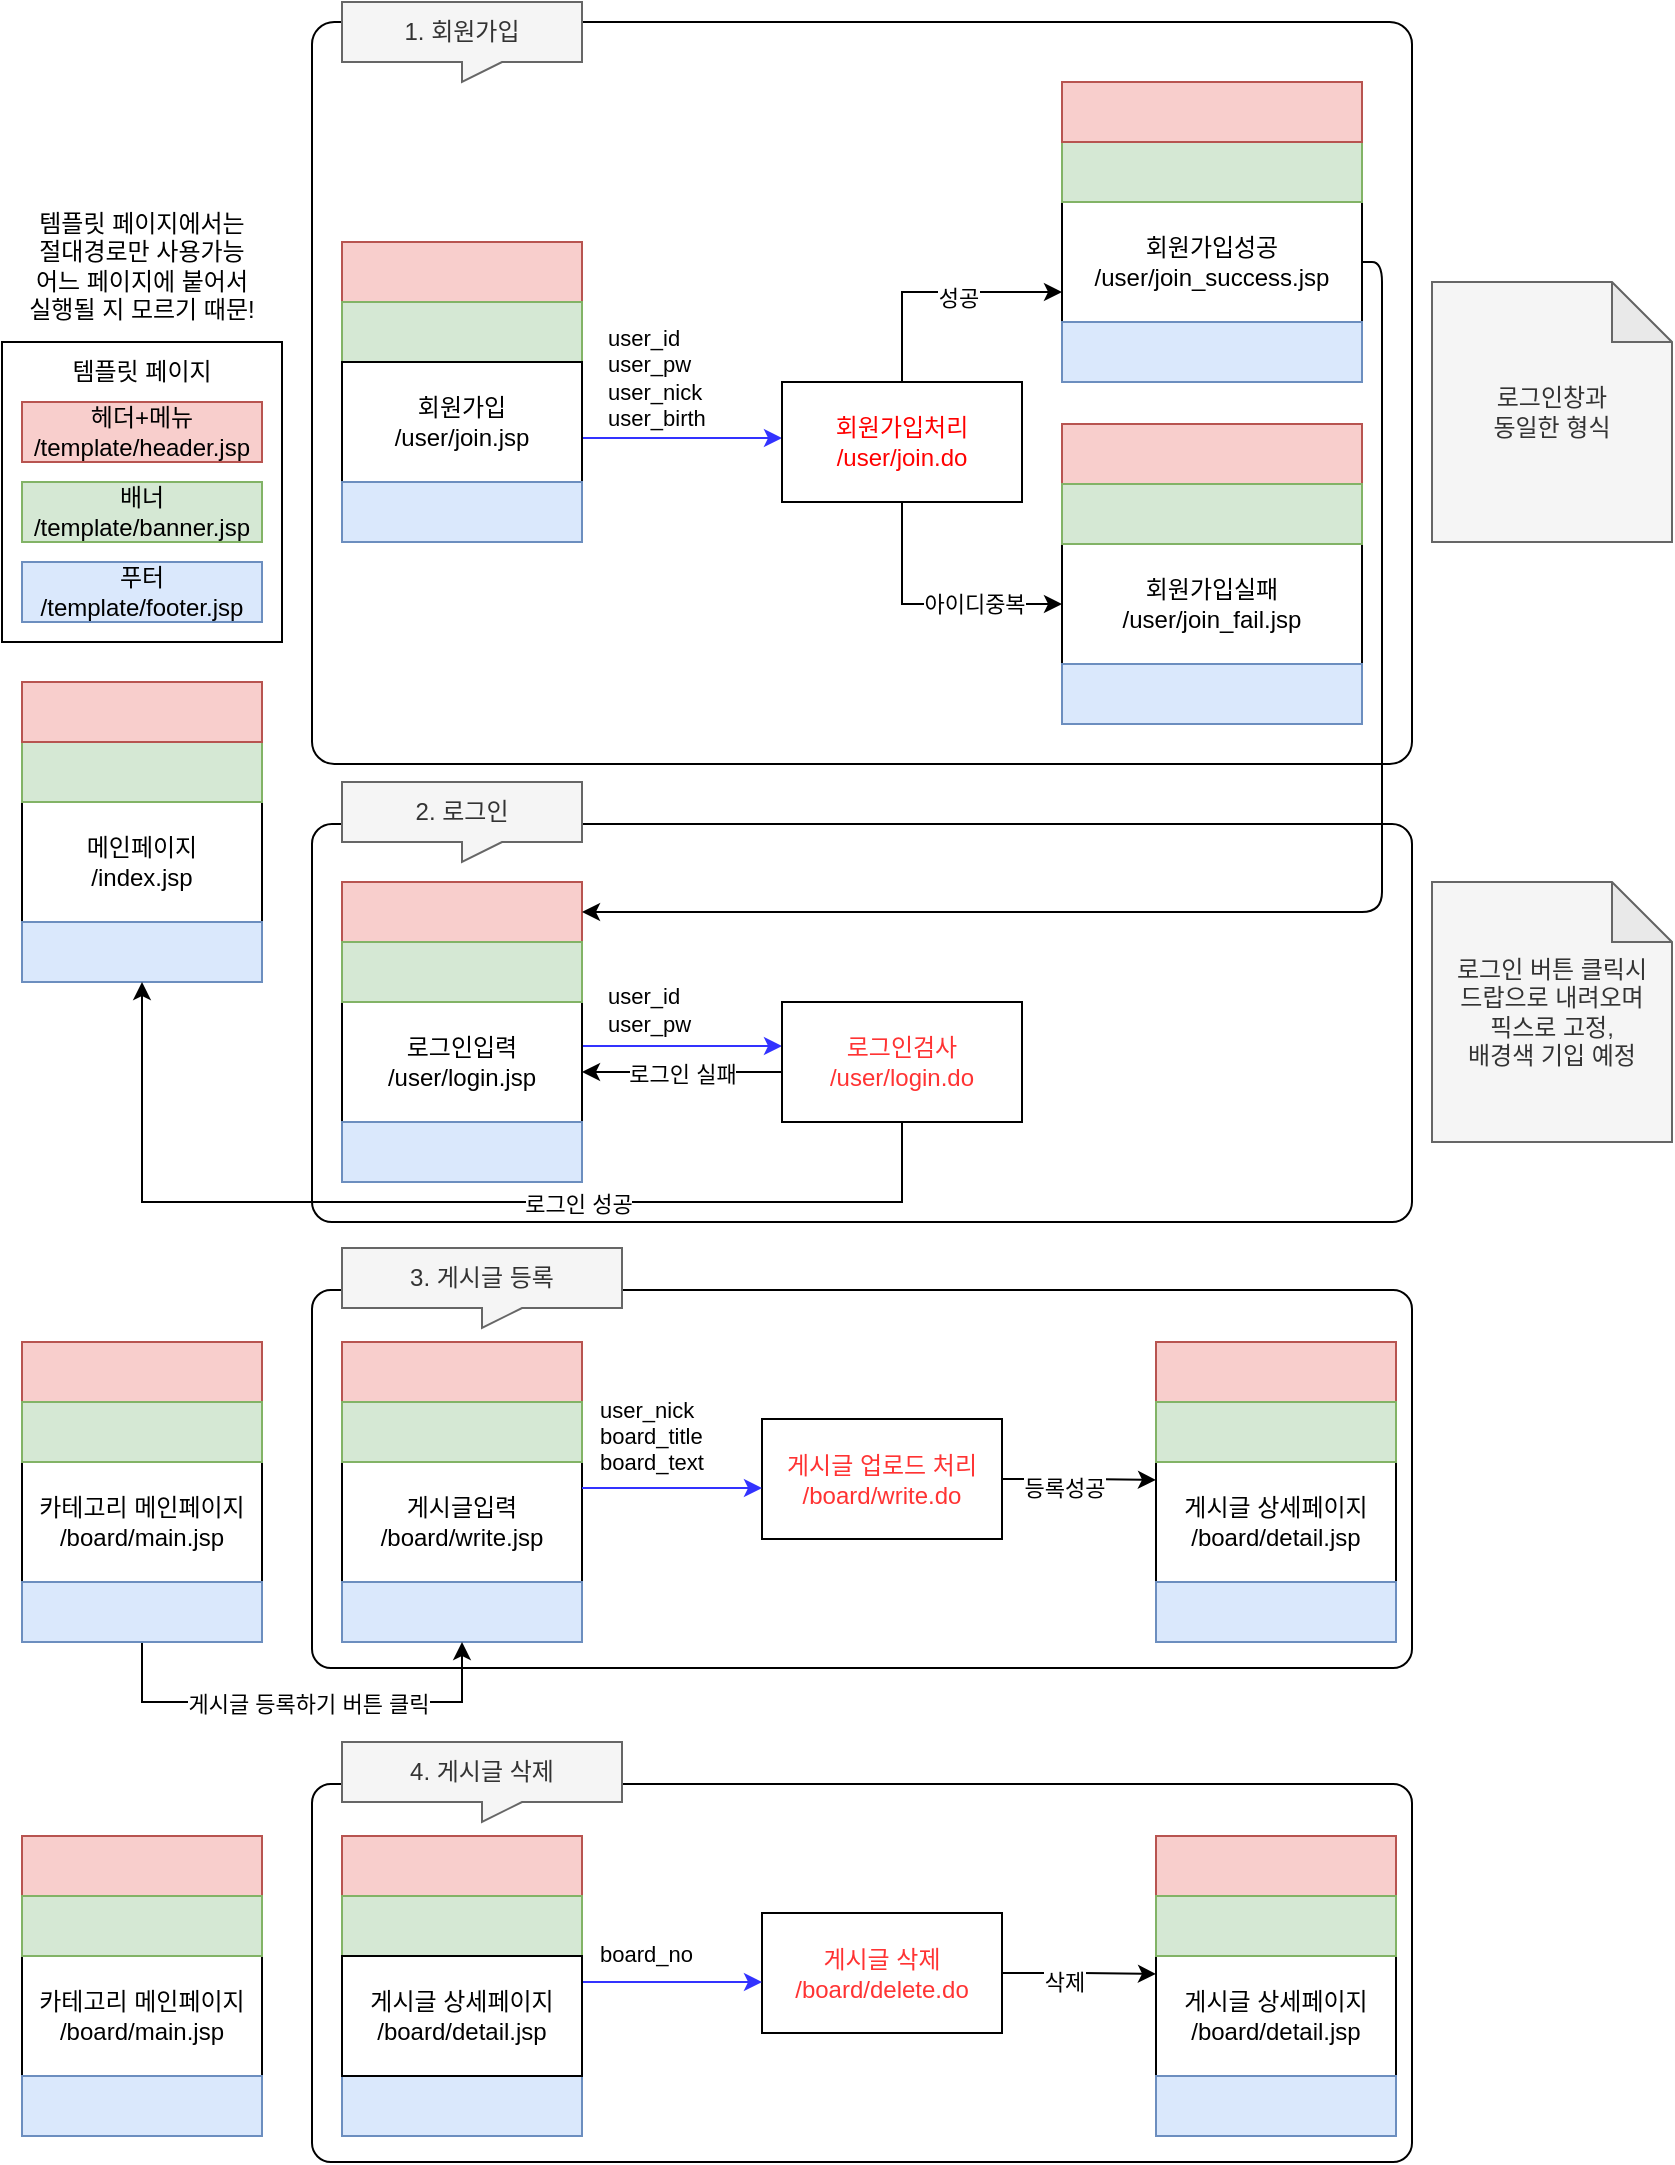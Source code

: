 <mxfile version="14.1.8" type="github">
  <diagram id="ZsBfRqcbH99QROAvJv4S" name="Page-1">
    <mxGraphModel dx="851" dy="723" grid="1" gridSize="10" guides="1" tooltips="1" connect="1" arrows="1" fold="1" page="1" pageScale="1" pageWidth="1169" pageHeight="1654" math="0" shadow="0">
      <root>
        <mxCell id="0" />
        <mxCell id="1" parent="0" />
        <mxCell id="gZ8JV7jaEIuzKvq_sZsB-1" value="" style="rounded=0;whiteSpace=wrap;html=1;" vertex="1" parent="1">
          <mxGeometry x="100" y="190" width="140" height="150" as="geometry" />
        </mxCell>
        <mxCell id="gZ8JV7jaEIuzKvq_sZsB-2" value="헤더+메뉴&lt;br&gt;/template/header.jsp" style="rounded=0;whiteSpace=wrap;html=1;fillColor=#f8cecc;strokeColor=#b85450;" vertex="1" parent="1">
          <mxGeometry x="110" y="220" width="120" height="30" as="geometry" />
        </mxCell>
        <mxCell id="gZ8JV7jaEIuzKvq_sZsB-3" value="배너&lt;br&gt;/template/banner.jsp" style="rounded=0;whiteSpace=wrap;html=1;fillColor=#d5e8d4;strokeColor=#82b366;" vertex="1" parent="1">
          <mxGeometry x="110" y="260" width="120" height="30" as="geometry" />
        </mxCell>
        <mxCell id="gZ8JV7jaEIuzKvq_sZsB-4" value="푸터&lt;br&gt;/template/footer.jsp" style="rounded=0;whiteSpace=wrap;html=1;fillColor=#dae8fc;strokeColor=#6c8ebf;" vertex="1" parent="1">
          <mxGeometry x="110" y="300" width="120" height="30" as="geometry" />
        </mxCell>
        <mxCell id="gZ8JV7jaEIuzKvq_sZsB-5" value="템플릿 페이지" style="text;html=1;strokeColor=none;fillColor=none;align=center;verticalAlign=middle;whiteSpace=wrap;rounded=0;" vertex="1" parent="1">
          <mxGeometry x="130" y="195" width="80" height="20" as="geometry" />
        </mxCell>
        <mxCell id="gZ8JV7jaEIuzKvq_sZsB-6" value="템플릿 페이지에서는 &lt;br&gt;절대경로만 사용가능&lt;br&gt;어느 페이지에 붙어서&lt;br&gt;실행될 지 모르기 때문!" style="text;html=1;strokeColor=none;fillColor=none;align=center;verticalAlign=middle;whiteSpace=wrap;rounded=0;" vertex="1" parent="1">
          <mxGeometry x="100" y="120" width="140" height="64" as="geometry" />
        </mxCell>
        <mxCell id="gZ8JV7jaEIuzKvq_sZsB-26" value="" style="rounded=1;whiteSpace=wrap;html=1;strokeColor=#000000;fontColor=#000000;align=left;arcSize=5;" vertex="1" parent="1">
          <mxGeometry x="255" y="431" width="550" height="199" as="geometry" />
        </mxCell>
        <mxCell id="gZ8JV7jaEIuzKvq_sZsB-27" value="" style="rounded=1;whiteSpace=wrap;html=1;fontColor=#000000;align=left;arcSize=3;" vertex="1" parent="1">
          <mxGeometry x="255" y="30" width="550" height="371" as="geometry" />
        </mxCell>
        <mxCell id="gZ8JV7jaEIuzKvq_sZsB-29" value="메인페이지&lt;br&gt;/index.jsp" style="rounded=0;whiteSpace=wrap;html=1;" vertex="1" parent="1">
          <mxGeometry x="110" y="420" width="120" height="60" as="geometry" />
        </mxCell>
        <mxCell id="gZ8JV7jaEIuzKvq_sZsB-30" value="" style="edgeStyle=orthogonalEdgeStyle;rounded=0;orthogonalLoop=1;jettySize=auto;html=1;strokeColor=#3333FF;" edge="1" parent="1">
          <mxGeometry relative="1" as="geometry">
            <mxPoint x="390" y="238" as="sourcePoint" />
            <mxPoint x="490" y="238" as="targetPoint" />
          </mxGeometry>
        </mxCell>
        <mxCell id="gZ8JV7jaEIuzKvq_sZsB-31" value="user_id&lt;br&gt;user_pw&lt;br&gt;user_nick&lt;br&gt;user_birth" style="edgeLabel;html=1;align=left;verticalAlign=middle;resizable=0;points=[];" vertex="1" connectable="0" parent="gZ8JV7jaEIuzKvq_sZsB-30">
          <mxGeometry x="0.345" y="-1" relative="1" as="geometry">
            <mxPoint x="-56.9" y="-31" as="offset" />
          </mxGeometry>
        </mxCell>
        <mxCell id="gZ8JV7jaEIuzKvq_sZsB-33" value="" style="rounded=0;whiteSpace=wrap;html=1;fillColor=#d5e8d4;strokeColor=#82b366;" vertex="1" parent="1">
          <mxGeometry x="110" y="390" width="120" height="30" as="geometry" />
        </mxCell>
        <mxCell id="gZ8JV7jaEIuzKvq_sZsB-35" value="" style="rounded=0;whiteSpace=wrap;html=1;fillColor=#dae8fc;strokeColor=#6c8ebf;" vertex="1" parent="1">
          <mxGeometry x="110" y="480" width="120" height="30" as="geometry" />
        </mxCell>
        <mxCell id="gZ8JV7jaEIuzKvq_sZsB-40" value="" style="edgeStyle=orthogonalEdgeStyle;rounded=0;orthogonalLoop=1;jettySize=auto;html=1;fontColor=#000000;exitX=0.5;exitY=1;exitDx=0;exitDy=0;entryX=0;entryY=0.5;entryDx=0;entryDy=0;" edge="1" parent="1" source="gZ8JV7jaEIuzKvq_sZsB-42" target="gZ8JV7jaEIuzKvq_sZsB-47">
          <mxGeometry relative="1" as="geometry">
            <Array as="points">
              <mxPoint x="550" y="321" />
            </Array>
          </mxGeometry>
        </mxCell>
        <mxCell id="gZ8JV7jaEIuzKvq_sZsB-41" value="아이디중복" style="edgeLabel;html=1;align=center;verticalAlign=middle;resizable=0;points=[];fontColor=#000000;" vertex="1" connectable="0" parent="gZ8JV7jaEIuzKvq_sZsB-40">
          <mxGeometry x="0.397" relative="1" as="geometry">
            <mxPoint x="-4.45" as="offset" />
          </mxGeometry>
        </mxCell>
        <mxCell id="gZ8JV7jaEIuzKvq_sZsB-65" style="edgeStyle=orthogonalEdgeStyle;rounded=0;orthogonalLoop=1;jettySize=auto;html=1;exitX=0.5;exitY=0;exitDx=0;exitDy=0;entryX=0;entryY=0.75;entryDx=0;entryDy=0;" edge="1" parent="1" source="gZ8JV7jaEIuzKvq_sZsB-42" target="gZ8JV7jaEIuzKvq_sZsB-44">
          <mxGeometry relative="1" as="geometry" />
        </mxCell>
        <mxCell id="gZ8JV7jaEIuzKvq_sZsB-66" value="성공" style="edgeLabel;html=1;align=center;verticalAlign=middle;resizable=0;points=[];" vertex="1" connectable="0" parent="gZ8JV7jaEIuzKvq_sZsB-65">
          <mxGeometry x="0.168" y="-3" relative="1" as="geometry">
            <mxPoint as="offset" />
          </mxGeometry>
        </mxCell>
        <mxCell id="gZ8JV7jaEIuzKvq_sZsB-42" value="회원가입처리&lt;br&gt;/user/join.do" style="rounded=0;whiteSpace=wrap;html=1;fontColor=#FF0000;" vertex="1" parent="1">
          <mxGeometry x="490" y="210" width="120" height="60" as="geometry" />
        </mxCell>
        <mxCell id="gZ8JV7jaEIuzKvq_sZsB-44" value="회원가입성공&lt;br&gt;/user/join_success.jsp" style="rounded=0;whiteSpace=wrap;html=1;" vertex="1" parent="1">
          <mxGeometry x="630" y="120" width="150" height="60" as="geometry" />
        </mxCell>
        <mxCell id="gZ8JV7jaEIuzKvq_sZsB-45" value="" style="rounded=0;whiteSpace=wrap;html=1;fillColor=#d5e8d4;strokeColor=#82b366;" vertex="1" parent="1">
          <mxGeometry x="630" y="90" width="150" height="30" as="geometry" />
        </mxCell>
        <mxCell id="gZ8JV7jaEIuzKvq_sZsB-46" value="" style="rounded=0;whiteSpace=wrap;html=1;fillColor=#dae8fc;strokeColor=#6c8ebf;" vertex="1" parent="1">
          <mxGeometry x="630" y="180" width="150" height="30" as="geometry" />
        </mxCell>
        <mxCell id="gZ8JV7jaEIuzKvq_sZsB-47" value="회원가입실패&lt;br&gt;/user/join_fail.jsp" style="rounded=0;whiteSpace=wrap;html=1;" vertex="1" parent="1">
          <mxGeometry x="630" y="291" width="150" height="60" as="geometry" />
        </mxCell>
        <mxCell id="gZ8JV7jaEIuzKvq_sZsB-48" value="" style="rounded=0;whiteSpace=wrap;html=1;fillColor=#f8cecc;strokeColor=#b85450;" vertex="1" parent="1">
          <mxGeometry x="630" y="231" width="150" height="30" as="geometry" />
        </mxCell>
        <mxCell id="gZ8JV7jaEIuzKvq_sZsB-49" value="" style="rounded=0;whiteSpace=wrap;html=1;fillColor=#dae8fc;strokeColor=#6c8ebf;" vertex="1" parent="1">
          <mxGeometry x="630" y="351" width="150" height="30" as="geometry" />
        </mxCell>
        <mxCell id="gZ8JV7jaEIuzKvq_sZsB-52" value="" style="rounded=0;whiteSpace=wrap;html=1;fillColor=#f8cecc;strokeColor=#b85450;" vertex="1" parent="1">
          <mxGeometry x="270" y="460" width="120" height="30" as="geometry" />
        </mxCell>
        <mxCell id="gZ8JV7jaEIuzKvq_sZsB-53" value="" style="edgeStyle=orthogonalEdgeStyle;rounded=0;orthogonalLoop=1;jettySize=auto;html=1;strokeColor=#3333FF;" edge="1" parent="1">
          <mxGeometry relative="1" as="geometry">
            <mxPoint x="390" y="542" as="sourcePoint" />
            <mxPoint x="490" y="542" as="targetPoint" />
            <Array as="points">
              <mxPoint x="450" y="542" />
              <mxPoint x="450" y="542" />
            </Array>
          </mxGeometry>
        </mxCell>
        <mxCell id="gZ8JV7jaEIuzKvq_sZsB-54" value="user_id&lt;br&gt;user_pw" style="edgeLabel;html=1;align=left;verticalAlign=middle;resizable=0;points=[];" vertex="1" connectable="0" parent="gZ8JV7jaEIuzKvq_sZsB-53">
          <mxGeometry x="-0.193" y="-1" relative="1" as="geometry">
            <mxPoint x="-30" y="-19" as="offset" />
          </mxGeometry>
        </mxCell>
        <mxCell id="gZ8JV7jaEIuzKvq_sZsB-55" value="로그인입력&lt;br&gt;/user/login.jsp" style="rounded=0;whiteSpace=wrap;html=1;" vertex="1" parent="1">
          <mxGeometry x="270" y="520" width="120" height="60" as="geometry" />
        </mxCell>
        <mxCell id="gZ8JV7jaEIuzKvq_sZsB-56" value="" style="rounded=0;whiteSpace=wrap;html=1;fillColor=#dae8fc;strokeColor=#6c8ebf;" vertex="1" parent="1">
          <mxGeometry x="270" y="580" width="120" height="30" as="geometry" />
        </mxCell>
        <mxCell id="gZ8JV7jaEIuzKvq_sZsB-57" value="" style="edgeStyle=orthogonalEdgeStyle;rounded=0;orthogonalLoop=1;jettySize=auto;html=1;fontColor=#000000;entryX=0.5;entryY=1;entryDx=0;entryDy=0;exitX=0.5;exitY=1;exitDx=0;exitDy=0;" edge="1" parent="1" source="gZ8JV7jaEIuzKvq_sZsB-60" target="gZ8JV7jaEIuzKvq_sZsB-35">
          <mxGeometry relative="1" as="geometry">
            <Array as="points">
              <mxPoint x="550" y="620" />
              <mxPoint x="170" y="620" />
            </Array>
          </mxGeometry>
        </mxCell>
        <mxCell id="gZ8JV7jaEIuzKvq_sZsB-58" value="로그인 성공" style="edgeLabel;html=1;align=center;verticalAlign=middle;resizable=0;points=[];fontColor=#000000;" vertex="1" connectable="0" parent="gZ8JV7jaEIuzKvq_sZsB-57">
          <mxGeometry x="-0.236" y="1" relative="1" as="geometry">
            <mxPoint as="offset" />
          </mxGeometry>
        </mxCell>
        <mxCell id="gZ8JV7jaEIuzKvq_sZsB-81" style="edgeStyle=orthogonalEdgeStyle;rounded=0;orthogonalLoop=1;jettySize=auto;html=1;exitX=0;exitY=0.5;exitDx=0;exitDy=0;entryX=1;entryY=0.5;entryDx=0;entryDy=0;" edge="1" parent="1">
          <mxGeometry relative="1" as="geometry">
            <mxPoint x="490" y="555" as="sourcePoint" />
            <mxPoint x="390" y="555" as="targetPoint" />
          </mxGeometry>
        </mxCell>
        <mxCell id="gZ8JV7jaEIuzKvq_sZsB-82" value="로그인 실패" style="edgeLabel;html=1;align=center;verticalAlign=middle;resizable=0;points=[];" vertex="1" connectable="0" parent="gZ8JV7jaEIuzKvq_sZsB-81">
          <mxGeometry x="-0.28" y="2" relative="1" as="geometry">
            <mxPoint x="-14" y="-1" as="offset" />
          </mxGeometry>
        </mxCell>
        <mxCell id="gZ8JV7jaEIuzKvq_sZsB-60" value="로그인검사&lt;br&gt;/user/login.do" style="rounded=0;whiteSpace=wrap;html=1;fontColor=#FF3333;" vertex="1" parent="1">
          <mxGeometry x="490" y="520" width="120" height="60" as="geometry" />
        </mxCell>
        <mxCell id="gZ8JV7jaEIuzKvq_sZsB-61" value="" style="rounded=0;whiteSpace=wrap;html=1;fillColor=#f8cecc;strokeColor=#b85450;" vertex="1" parent="1">
          <mxGeometry x="630" y="60" width="150" height="30" as="geometry" />
        </mxCell>
        <mxCell id="gZ8JV7jaEIuzKvq_sZsB-62" value="" style="rounded=0;whiteSpace=wrap;html=1;fillColor=#d5e8d4;strokeColor=#82b366;" vertex="1" parent="1">
          <mxGeometry x="630" y="261" width="150" height="30" as="geometry" />
        </mxCell>
        <mxCell id="gZ8JV7jaEIuzKvq_sZsB-63" value="" style="rounded=0;whiteSpace=wrap;html=1;fillColor=#f8cecc;strokeColor=#b85450;" vertex="1" parent="1">
          <mxGeometry x="110" y="360" width="120" height="30" as="geometry" />
        </mxCell>
        <mxCell id="gZ8JV7jaEIuzKvq_sZsB-67" value="" style="rounded=0;whiteSpace=wrap;html=1;fillColor=#f8cecc;strokeColor=#b85450;" vertex="1" parent="1">
          <mxGeometry x="270" y="140" width="120" height="30" as="geometry" />
        </mxCell>
        <mxCell id="gZ8JV7jaEIuzKvq_sZsB-68" value="" style="rounded=0;whiteSpace=wrap;html=1;fillColor=#d5e8d4;strokeColor=#82b366;" vertex="1" parent="1">
          <mxGeometry x="270" y="170" width="120" height="30" as="geometry" />
        </mxCell>
        <mxCell id="gZ8JV7jaEIuzKvq_sZsB-69" value="회원가입&lt;br&gt;/user/join.jsp" style="rounded=0;whiteSpace=wrap;html=1;" vertex="1" parent="1">
          <mxGeometry x="270" y="200" width="120" height="60" as="geometry" />
        </mxCell>
        <mxCell id="gZ8JV7jaEIuzKvq_sZsB-70" value="" style="rounded=0;whiteSpace=wrap;html=1;fillColor=#dae8fc;strokeColor=#6c8ebf;" vertex="1" parent="1">
          <mxGeometry x="270" y="260" width="120" height="30" as="geometry" />
        </mxCell>
        <mxCell id="gZ8JV7jaEIuzKvq_sZsB-72" value="1. 회원가입" style="shape=callout;whiteSpace=wrap;html=1;perimeter=calloutPerimeter;align=center;fillColor=#f5f5f5;strokeColor=#666666;fontColor=#333333;position2=0.5;size=10;position=0.5;" vertex="1" parent="1">
          <mxGeometry x="270" y="20" width="120" height="40" as="geometry" />
        </mxCell>
        <mxCell id="gZ8JV7jaEIuzKvq_sZsB-73" value="2. 로그인" style="shape=callout;whiteSpace=wrap;html=1;perimeter=calloutPerimeter;align=center;fillColor=#f5f5f5;strokeColor=#666666;fontColor=#333333;position2=0.5;size=10;position=0.5;" vertex="1" parent="1">
          <mxGeometry x="270" y="410" width="120" height="40" as="geometry" />
        </mxCell>
        <mxCell id="gZ8JV7jaEIuzKvq_sZsB-74" value="" style="rounded=1;whiteSpace=wrap;html=1;strokeColor=#000000;fontColor=#000000;align=left;arcSize=5;" vertex="1" parent="1">
          <mxGeometry x="255" y="664" width="550" height="189" as="geometry" />
        </mxCell>
        <mxCell id="gZ8JV7jaEIuzKvq_sZsB-75" value="3. 게시글 등록" style="shape=callout;whiteSpace=wrap;html=1;perimeter=calloutPerimeter;align=center;fillColor=#f5f5f5;strokeColor=#666666;fontColor=#333333;position2=0.5;size=10;position=0.5;" vertex="1" parent="1">
          <mxGeometry x="270" y="643" width="140" height="40" as="geometry" />
        </mxCell>
        <mxCell id="gZ8JV7jaEIuzKvq_sZsB-76" value="" style="rounded=0;whiteSpace=wrap;html=1;fillColor=#d5e8d4;strokeColor=#82b366;" vertex="1" parent="1">
          <mxGeometry x="270" y="490" width="120" height="30" as="geometry" />
        </mxCell>
        <mxCell id="gZ8JV7jaEIuzKvq_sZsB-79" value="" style="endArrow=classic;html=1;entryX=1;entryY=0.5;entryDx=0;entryDy=0;exitX=1;exitY=0.5;exitDx=0;exitDy=0;" edge="1" parent="1" source="gZ8JV7jaEIuzKvq_sZsB-44" target="gZ8JV7jaEIuzKvq_sZsB-52">
          <mxGeometry width="50" height="50" relative="1" as="geometry">
            <mxPoint x="470" y="450" as="sourcePoint" />
            <mxPoint x="520" y="400" as="targetPoint" />
            <Array as="points">
              <mxPoint x="790" y="150" />
              <mxPoint x="790" y="475" />
              <mxPoint x="580" y="475" />
            </Array>
          </mxGeometry>
        </mxCell>
        <mxCell id="gZ8JV7jaEIuzKvq_sZsB-83" value="" style="rounded=0;whiteSpace=wrap;html=1;fillColor=#f8cecc;strokeColor=#b85450;" vertex="1" parent="1">
          <mxGeometry x="270" y="690" width="120" height="30" as="geometry" />
        </mxCell>
        <mxCell id="gZ8JV7jaEIuzKvq_sZsB-84" value="게시글입력&lt;br&gt;/board/write.jsp" style="rounded=0;whiteSpace=wrap;html=1;" vertex="1" parent="1">
          <mxGeometry x="270" y="750" width="120" height="60" as="geometry" />
        </mxCell>
        <mxCell id="gZ8JV7jaEIuzKvq_sZsB-85" value="" style="rounded=0;whiteSpace=wrap;html=1;fillColor=#dae8fc;strokeColor=#6c8ebf;" vertex="1" parent="1">
          <mxGeometry x="270" y="810" width="120" height="30" as="geometry" />
        </mxCell>
        <mxCell id="gZ8JV7jaEIuzKvq_sZsB-86" value="" style="rounded=0;whiteSpace=wrap;html=1;fillColor=#d5e8d4;strokeColor=#82b366;" vertex="1" parent="1">
          <mxGeometry x="270" y="720" width="120" height="30" as="geometry" />
        </mxCell>
        <mxCell id="gZ8JV7jaEIuzKvq_sZsB-96" style="edgeStyle=orthogonalEdgeStyle;rounded=0;orthogonalLoop=1;jettySize=auto;html=1;exitX=1;exitY=0.5;exitDx=0;exitDy=0;entryX=0;entryY=0.15;entryDx=0;entryDy=0;entryPerimeter=0;" edge="1" parent="1" source="gZ8JV7jaEIuzKvq_sZsB-87" target="gZ8JV7jaEIuzKvq_sZsB-91">
          <mxGeometry relative="1" as="geometry">
            <Array as="points">
              <mxPoint x="640" y="759" />
              <mxPoint x="640" y="759" />
            </Array>
          </mxGeometry>
        </mxCell>
        <mxCell id="gZ8JV7jaEIuzKvq_sZsB-99" value="등록성공" style="edgeLabel;html=1;align=center;verticalAlign=middle;resizable=0;points=[];" vertex="1" connectable="0" parent="gZ8JV7jaEIuzKvq_sZsB-96">
          <mxGeometry x="-0.205" y="-4" relative="1" as="geometry">
            <mxPoint as="offset" />
          </mxGeometry>
        </mxCell>
        <mxCell id="gZ8JV7jaEIuzKvq_sZsB-87" value="게시글 업로드 처리&lt;br&gt;/board/write.do" style="rounded=0;whiteSpace=wrap;html=1;fontColor=#FF3333;" vertex="1" parent="1">
          <mxGeometry x="480" y="728.5" width="120" height="60" as="geometry" />
        </mxCell>
        <mxCell id="gZ8JV7jaEIuzKvq_sZsB-88" value="" style="edgeStyle=orthogonalEdgeStyle;rounded=0;orthogonalLoop=1;jettySize=auto;html=1;strokeColor=#3333FF;" edge="1" parent="1">
          <mxGeometry relative="1" as="geometry">
            <mxPoint x="390" y="763" as="sourcePoint" />
            <mxPoint x="480" y="763" as="targetPoint" />
            <Array as="points">
              <mxPoint x="450" y="763" />
              <mxPoint x="450" y="763" />
            </Array>
          </mxGeometry>
        </mxCell>
        <mxCell id="gZ8JV7jaEIuzKvq_sZsB-89" value="user_nick&lt;br&gt;board_title&lt;br&gt;board_text" style="edgeLabel;html=1;align=left;verticalAlign=middle;resizable=0;points=[];" vertex="1" connectable="0" parent="gZ8JV7jaEIuzKvq_sZsB-88">
          <mxGeometry x="-0.193" y="-1" relative="1" as="geometry">
            <mxPoint x="-30" y="-27" as="offset" />
          </mxGeometry>
        </mxCell>
        <mxCell id="gZ8JV7jaEIuzKvq_sZsB-90" value="" style="rounded=0;whiteSpace=wrap;html=1;fillColor=#f8cecc;strokeColor=#b85450;" vertex="1" parent="1">
          <mxGeometry x="677" y="690" width="120" height="30" as="geometry" />
        </mxCell>
        <mxCell id="gZ8JV7jaEIuzKvq_sZsB-91" value="게시글 상세페이지&lt;br&gt;/board/detail.jsp" style="rounded=0;whiteSpace=wrap;html=1;" vertex="1" parent="1">
          <mxGeometry x="677" y="750" width="120" height="60" as="geometry" />
        </mxCell>
        <mxCell id="gZ8JV7jaEIuzKvq_sZsB-92" value="" style="rounded=0;whiteSpace=wrap;html=1;fillColor=#dae8fc;strokeColor=#6c8ebf;" vertex="1" parent="1">
          <mxGeometry x="677" y="810" width="120" height="30" as="geometry" />
        </mxCell>
        <mxCell id="gZ8JV7jaEIuzKvq_sZsB-93" value="" style="rounded=0;whiteSpace=wrap;html=1;fillColor=#d5e8d4;strokeColor=#82b366;" vertex="1" parent="1">
          <mxGeometry x="677" y="720" width="120" height="30" as="geometry" />
        </mxCell>
        <mxCell id="gZ8JV7jaEIuzKvq_sZsB-101" value="" style="rounded=0;whiteSpace=wrap;html=1;fillColor=#f8cecc;strokeColor=#b85450;" vertex="1" parent="1">
          <mxGeometry x="110" y="690" width="120" height="30" as="geometry" />
        </mxCell>
        <mxCell id="gZ8JV7jaEIuzKvq_sZsB-102" value="카테고리 메인페이지&lt;br&gt;/board/main.jsp" style="rounded=0;whiteSpace=wrap;html=1;" vertex="1" parent="1">
          <mxGeometry x="110" y="750" width="120" height="60" as="geometry" />
        </mxCell>
        <mxCell id="gZ8JV7jaEIuzKvq_sZsB-107" style="edgeStyle=orthogonalEdgeStyle;rounded=0;orthogonalLoop=1;jettySize=auto;html=1;exitX=0.5;exitY=1;exitDx=0;exitDy=0;entryX=0.5;entryY=1;entryDx=0;entryDy=0;" edge="1" parent="1" source="gZ8JV7jaEIuzKvq_sZsB-103" target="gZ8JV7jaEIuzKvq_sZsB-85">
          <mxGeometry relative="1" as="geometry">
            <Array as="points">
              <mxPoint x="170" y="870" />
              <mxPoint x="330" y="870" />
            </Array>
          </mxGeometry>
        </mxCell>
        <mxCell id="gZ8JV7jaEIuzKvq_sZsB-108" value="게시글 등록하기 버튼 클릭" style="edgeLabel;html=1;align=center;verticalAlign=middle;resizable=0;points=[];" vertex="1" connectable="0" parent="gZ8JV7jaEIuzKvq_sZsB-107">
          <mxGeometry x="-0.27" y="-1" relative="1" as="geometry">
            <mxPoint x="32" as="offset" />
          </mxGeometry>
        </mxCell>
        <mxCell id="gZ8JV7jaEIuzKvq_sZsB-103" value="" style="rounded=0;whiteSpace=wrap;html=1;fillColor=#dae8fc;strokeColor=#6c8ebf;" vertex="1" parent="1">
          <mxGeometry x="110" y="810" width="120" height="30" as="geometry" />
        </mxCell>
        <mxCell id="gZ8JV7jaEIuzKvq_sZsB-104" value="" style="rounded=0;whiteSpace=wrap;html=1;fillColor=#d5e8d4;strokeColor=#82b366;" vertex="1" parent="1">
          <mxGeometry x="110" y="720" width="120" height="30" as="geometry" />
        </mxCell>
        <mxCell id="gZ8JV7jaEIuzKvq_sZsB-109" value="로그인 버튼 클릭시&lt;br&gt;드랍으로 내려오며&lt;br&gt;픽스로 고정,&lt;br&gt;배경색 기입 예정" style="shape=note;whiteSpace=wrap;html=1;backgroundOutline=1;darkOpacity=0.05;align=center;fillColor=#f5f5f5;strokeColor=#666666;fontColor=#333333;" vertex="1" parent="1">
          <mxGeometry x="815" y="460" width="120" height="130" as="geometry" />
        </mxCell>
        <mxCell id="gZ8JV7jaEIuzKvq_sZsB-110" value="로그인창과 &lt;br&gt;동일한 형식" style="shape=note;whiteSpace=wrap;html=1;backgroundOutline=1;darkOpacity=0.05;align=center;fillColor=#f5f5f5;strokeColor=#666666;fontColor=#333333;" vertex="1" parent="1">
          <mxGeometry x="815" y="160" width="120" height="130" as="geometry" />
        </mxCell>
        <mxCell id="gZ8JV7jaEIuzKvq_sZsB-133" value="" style="rounded=1;whiteSpace=wrap;html=1;strokeColor=#000000;fontColor=#000000;align=left;arcSize=5;" vertex="1" parent="1">
          <mxGeometry x="255" y="911" width="550" height="189" as="geometry" />
        </mxCell>
        <mxCell id="gZ8JV7jaEIuzKvq_sZsB-134" value="4. 게시글 삭제" style="shape=callout;whiteSpace=wrap;html=1;perimeter=calloutPerimeter;align=center;fillColor=#f5f5f5;strokeColor=#666666;fontColor=#333333;position2=0.5;size=10;position=0.5;" vertex="1" parent="1">
          <mxGeometry x="270" y="890" width="140" height="40" as="geometry" />
        </mxCell>
        <mxCell id="gZ8JV7jaEIuzKvq_sZsB-135" value="" style="rounded=0;whiteSpace=wrap;html=1;fillColor=#f8cecc;strokeColor=#b85450;" vertex="1" parent="1">
          <mxGeometry x="270" y="937" width="120" height="30" as="geometry" />
        </mxCell>
        <mxCell id="gZ8JV7jaEIuzKvq_sZsB-137" value="" style="rounded=0;whiteSpace=wrap;html=1;fillColor=#dae8fc;strokeColor=#6c8ebf;" vertex="1" parent="1">
          <mxGeometry x="270" y="1057" width="120" height="30" as="geometry" />
        </mxCell>
        <mxCell id="gZ8JV7jaEIuzKvq_sZsB-138" value="" style="rounded=0;whiteSpace=wrap;html=1;fillColor=#d5e8d4;strokeColor=#82b366;" vertex="1" parent="1">
          <mxGeometry x="270" y="967" width="120" height="30" as="geometry" />
        </mxCell>
        <mxCell id="gZ8JV7jaEIuzKvq_sZsB-139" style="edgeStyle=orthogonalEdgeStyle;rounded=0;orthogonalLoop=1;jettySize=auto;html=1;exitX=1;exitY=0.5;exitDx=0;exitDy=0;entryX=0;entryY=0.15;entryDx=0;entryDy=0;entryPerimeter=0;" edge="1" parent="1" source="gZ8JV7jaEIuzKvq_sZsB-141" target="gZ8JV7jaEIuzKvq_sZsB-145">
          <mxGeometry relative="1" as="geometry">
            <Array as="points">
              <mxPoint x="640" y="1006" />
              <mxPoint x="640" y="1006" />
            </Array>
          </mxGeometry>
        </mxCell>
        <mxCell id="gZ8JV7jaEIuzKvq_sZsB-140" value="삭제" style="edgeLabel;html=1;align=center;verticalAlign=middle;resizable=0;points=[];" vertex="1" connectable="0" parent="gZ8JV7jaEIuzKvq_sZsB-139">
          <mxGeometry x="-0.205" y="-4" relative="1" as="geometry">
            <mxPoint as="offset" />
          </mxGeometry>
        </mxCell>
        <mxCell id="gZ8JV7jaEIuzKvq_sZsB-141" value="게시글 삭제&lt;br&gt;/board/delete.do" style="rounded=0;whiteSpace=wrap;html=1;fontColor=#FF3333;" vertex="1" parent="1">
          <mxGeometry x="480" y="975.5" width="120" height="60" as="geometry" />
        </mxCell>
        <mxCell id="gZ8JV7jaEIuzKvq_sZsB-142" value="" style="edgeStyle=orthogonalEdgeStyle;rounded=0;orthogonalLoop=1;jettySize=auto;html=1;strokeColor=#3333FF;" edge="1" parent="1">
          <mxGeometry relative="1" as="geometry">
            <mxPoint x="390" y="1010" as="sourcePoint" />
            <mxPoint x="480" y="1010" as="targetPoint" />
            <Array as="points">
              <mxPoint x="450" y="1010" />
              <mxPoint x="450" y="1010" />
            </Array>
          </mxGeometry>
        </mxCell>
        <mxCell id="gZ8JV7jaEIuzKvq_sZsB-143" value="board_no" style="edgeLabel;html=1;align=left;verticalAlign=middle;resizable=0;points=[];" vertex="1" connectable="0" parent="gZ8JV7jaEIuzKvq_sZsB-142">
          <mxGeometry x="-0.193" y="-1" relative="1" as="geometry">
            <mxPoint x="-30" y="-15" as="offset" />
          </mxGeometry>
        </mxCell>
        <mxCell id="gZ8JV7jaEIuzKvq_sZsB-144" value="" style="rounded=0;whiteSpace=wrap;html=1;fillColor=#f8cecc;strokeColor=#b85450;" vertex="1" parent="1">
          <mxGeometry x="677" y="937" width="120" height="30" as="geometry" />
        </mxCell>
        <mxCell id="gZ8JV7jaEIuzKvq_sZsB-145" value="게시글 상세페이지&lt;br&gt;/board/detail.jsp" style="rounded=0;whiteSpace=wrap;html=1;" vertex="1" parent="1">
          <mxGeometry x="677" y="997" width="120" height="60" as="geometry" />
        </mxCell>
        <mxCell id="gZ8JV7jaEIuzKvq_sZsB-146" value="" style="rounded=0;whiteSpace=wrap;html=1;fillColor=#dae8fc;strokeColor=#6c8ebf;" vertex="1" parent="1">
          <mxGeometry x="677" y="1057" width="120" height="30" as="geometry" />
        </mxCell>
        <mxCell id="gZ8JV7jaEIuzKvq_sZsB-147" value="" style="rounded=0;whiteSpace=wrap;html=1;fillColor=#d5e8d4;strokeColor=#82b366;" vertex="1" parent="1">
          <mxGeometry x="677" y="967" width="120" height="30" as="geometry" />
        </mxCell>
        <mxCell id="gZ8JV7jaEIuzKvq_sZsB-148" value="" style="rounded=0;whiteSpace=wrap;html=1;fillColor=#f8cecc;strokeColor=#b85450;" vertex="1" parent="1">
          <mxGeometry x="110" y="937" width="120" height="30" as="geometry" />
        </mxCell>
        <mxCell id="gZ8JV7jaEIuzKvq_sZsB-149" value="카테고리 메인페이지&lt;br&gt;/board/main.jsp" style="rounded=0;whiteSpace=wrap;html=1;" vertex="1" parent="1">
          <mxGeometry x="110" y="997" width="120" height="60" as="geometry" />
        </mxCell>
        <mxCell id="gZ8JV7jaEIuzKvq_sZsB-152" value="" style="rounded=0;whiteSpace=wrap;html=1;fillColor=#dae8fc;strokeColor=#6c8ebf;" vertex="1" parent="1">
          <mxGeometry x="110" y="1057" width="120" height="30" as="geometry" />
        </mxCell>
        <mxCell id="gZ8JV7jaEIuzKvq_sZsB-153" value="" style="rounded=0;whiteSpace=wrap;html=1;fillColor=#d5e8d4;strokeColor=#82b366;" vertex="1" parent="1">
          <mxGeometry x="110" y="967" width="120" height="30" as="geometry" />
        </mxCell>
        <mxCell id="gZ8JV7jaEIuzKvq_sZsB-154" value="게시글 상세페이지&lt;br&gt;/board/detail.jsp" style="rounded=0;whiteSpace=wrap;html=1;" vertex="1" parent="1">
          <mxGeometry x="270" y="997" width="120" height="60" as="geometry" />
        </mxCell>
      </root>
    </mxGraphModel>
  </diagram>
</mxfile>
